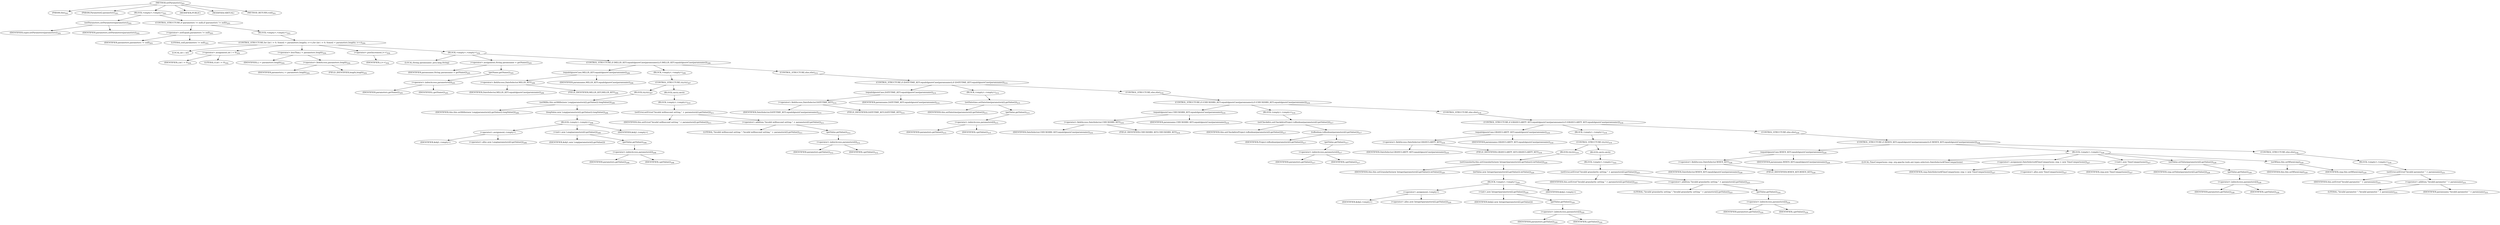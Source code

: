 digraph "setParameters" {  
"287" [label = <(METHOD,setParameters)<SUB>201</SUB>> ]
"19" [label = <(PARAM,this)<SUB>201</SUB>> ]
"288" [label = <(PARAM,Parameter[] parameters)<SUB>201</SUB>> ]
"289" [label = <(BLOCK,&lt;empty&gt;,&lt;empty&gt;)<SUB>201</SUB>> ]
"290" [label = <(setParameters,setParameters(parameters))<SUB>202</SUB>> ]
"291" [label = <(IDENTIFIER,super,setParameters(parameters))<SUB>202</SUB>> ]
"292" [label = <(IDENTIFIER,parameters,setParameters(parameters))<SUB>202</SUB>> ]
"293" [label = <(CONTROL_STRUCTURE,if (parameters != null),if (parameters != null))<SUB>203</SUB>> ]
"294" [label = <(&lt;operator&gt;.notEquals,parameters != null)<SUB>203</SUB>> ]
"295" [label = <(IDENTIFIER,parameters,parameters != null)<SUB>203</SUB>> ]
"296" [label = <(LITERAL,null,parameters != null)<SUB>203</SUB>> ]
"297" [label = <(BLOCK,&lt;empty&gt;,&lt;empty&gt;)<SUB>203</SUB>> ]
"298" [label = <(CONTROL_STRUCTURE,for (int i = 0; Some(i &lt; parameters.length); i++),for (int i = 0; Some(i &lt; parameters.length); i++))<SUB>204</SUB>> ]
"299" [label = <(LOCAL,int i: int)> ]
"300" [label = <(&lt;operator&gt;.assignment,int i = 0)<SUB>204</SUB>> ]
"301" [label = <(IDENTIFIER,i,int i = 0)<SUB>204</SUB>> ]
"302" [label = <(LITERAL,0,int i = 0)<SUB>204</SUB>> ]
"303" [label = <(&lt;operator&gt;.lessThan,i &lt; parameters.length)<SUB>204</SUB>> ]
"304" [label = <(IDENTIFIER,i,i &lt; parameters.length)<SUB>204</SUB>> ]
"305" [label = <(&lt;operator&gt;.fieldAccess,parameters.length)<SUB>204</SUB>> ]
"306" [label = <(IDENTIFIER,parameters,i &lt; parameters.length)<SUB>204</SUB>> ]
"307" [label = <(FIELD_IDENTIFIER,length,length)<SUB>204</SUB>> ]
"308" [label = <(&lt;operator&gt;.postIncrement,i++)<SUB>204</SUB>> ]
"309" [label = <(IDENTIFIER,i,i++)<SUB>204</SUB>> ]
"310" [label = <(BLOCK,&lt;empty&gt;,&lt;empty&gt;)<SUB>204</SUB>> ]
"311" [label = <(LOCAL,String paramname: java.lang.String)> ]
"312" [label = <(&lt;operator&gt;.assignment,String paramname = getName())<SUB>205</SUB>> ]
"313" [label = <(IDENTIFIER,paramname,String paramname = getName())<SUB>205</SUB>> ]
"314" [label = <(getName,getName())<SUB>205</SUB>> ]
"315" [label = <(&lt;operator&gt;.indexAccess,parameters[i])<SUB>205</SUB>> ]
"316" [label = <(IDENTIFIER,parameters,getName())<SUB>205</SUB>> ]
"317" [label = <(IDENTIFIER,i,getName())<SUB>205</SUB>> ]
"318" [label = <(CONTROL_STRUCTURE,if (MILLIS_KEY.equalsIgnoreCase(paramname)),if (MILLIS_KEY.equalsIgnoreCase(paramname)))<SUB>206</SUB>> ]
"319" [label = <(equalsIgnoreCase,MILLIS_KEY.equalsIgnoreCase(paramname))<SUB>206</SUB>> ]
"320" [label = <(&lt;operator&gt;.fieldAccess,DateSelector.MILLIS_KEY)<SUB>206</SUB>> ]
"321" [label = <(IDENTIFIER,DateSelector,MILLIS_KEY.equalsIgnoreCase(paramname))<SUB>206</SUB>> ]
"322" [label = <(FIELD_IDENTIFIER,MILLIS_KEY,MILLIS_KEY)<SUB>206</SUB>> ]
"323" [label = <(IDENTIFIER,paramname,MILLIS_KEY.equalsIgnoreCase(paramname))<SUB>206</SUB>> ]
"324" [label = <(BLOCK,&lt;empty&gt;,&lt;empty&gt;)<SUB>206</SUB>> ]
"325" [label = <(CONTROL_STRUCTURE,try,try)<SUB>207</SUB>> ]
"326" [label = <(BLOCK,try,try)<SUB>207</SUB>> ]
"327" [label = <(setMillis,this.setMillis(new Long(parameters[i].getValue()).longValue()))<SUB>208</SUB>> ]
"18" [label = <(IDENTIFIER,this,this.setMillis(new Long(parameters[i].getValue()).longValue()))<SUB>208</SUB>> ]
"328" [label = <(longValue,new Long(parameters[i].getValue()).longValue())<SUB>208</SUB>> ]
"329" [label = <(BLOCK,&lt;empty&gt;,&lt;empty&gt;)<SUB>208</SUB>> ]
"330" [label = <(&lt;operator&gt;.assignment,&lt;empty&gt;)> ]
"331" [label = <(IDENTIFIER,$obj1,&lt;empty&gt;)> ]
"332" [label = <(&lt;operator&gt;.alloc,new Long(parameters[i].getValue()))<SUB>208</SUB>> ]
"333" [label = <(&lt;init&gt;,new Long(parameters[i].getValue()))<SUB>208</SUB>> ]
"334" [label = <(IDENTIFIER,$obj1,new Long(parameters[i].getValue()))> ]
"335" [label = <(getValue,getValue())<SUB>208</SUB>> ]
"336" [label = <(&lt;operator&gt;.indexAccess,parameters[i])<SUB>208</SUB>> ]
"337" [label = <(IDENTIFIER,parameters,getValue())<SUB>208</SUB>> ]
"338" [label = <(IDENTIFIER,i,getValue())<SUB>208</SUB>> ]
"339" [label = <(IDENTIFIER,$obj1,&lt;empty&gt;)> ]
"340" [label = <(BLOCK,catch,catch)> ]
"341" [label = <(BLOCK,&lt;empty&gt;,&lt;empty&gt;)<SUB>210</SUB>> ]
"342" [label = <(setError,setError(&quot;Invalid millisecond setting &quot; + parameters[i].getValue()))<SUB>211</SUB>> ]
"20" [label = <(IDENTIFIER,this,setError(&quot;Invalid millisecond setting &quot; + parameters[i].getValue()))<SUB>211</SUB>> ]
"343" [label = <(&lt;operator&gt;.addition,&quot;Invalid millisecond setting &quot; + parameters[i].getValue())<SUB>211</SUB>> ]
"344" [label = <(LITERAL,&quot;Invalid millisecond setting &quot;,&quot;Invalid millisecond setting &quot; + parameters[i].getValue())<SUB>211</SUB>> ]
"345" [label = <(getValue,getValue())<SUB>212</SUB>> ]
"346" [label = <(&lt;operator&gt;.indexAccess,parameters[i])<SUB>212</SUB>> ]
"347" [label = <(IDENTIFIER,parameters,getValue())<SUB>212</SUB>> ]
"348" [label = <(IDENTIFIER,i,getValue())<SUB>212</SUB>> ]
"349" [label = <(CONTROL_STRUCTURE,else,else)<SUB>214</SUB>> ]
"350" [label = <(CONTROL_STRUCTURE,if (DATETIME_KEY.equalsIgnoreCase(paramname)),if (DATETIME_KEY.equalsIgnoreCase(paramname)))<SUB>214</SUB>> ]
"351" [label = <(equalsIgnoreCase,DATETIME_KEY.equalsIgnoreCase(paramname))<SUB>214</SUB>> ]
"352" [label = <(&lt;operator&gt;.fieldAccess,DateSelector.DATETIME_KEY)<SUB>214</SUB>> ]
"353" [label = <(IDENTIFIER,DateSelector,DATETIME_KEY.equalsIgnoreCase(paramname))<SUB>214</SUB>> ]
"354" [label = <(FIELD_IDENTIFIER,DATETIME_KEY,DATETIME_KEY)<SUB>214</SUB>> ]
"355" [label = <(IDENTIFIER,paramname,DATETIME_KEY.equalsIgnoreCase(paramname))<SUB>214</SUB>> ]
"356" [label = <(BLOCK,&lt;empty&gt;,&lt;empty&gt;)<SUB>214</SUB>> ]
"357" [label = <(setDatetime,setDatetime(parameters[i].getValue()))<SUB>215</SUB>> ]
"21" [label = <(IDENTIFIER,this,setDatetime(parameters[i].getValue()))<SUB>215</SUB>> ]
"358" [label = <(getValue,getValue())<SUB>215</SUB>> ]
"359" [label = <(&lt;operator&gt;.indexAccess,parameters[i])<SUB>215</SUB>> ]
"360" [label = <(IDENTIFIER,parameters,getValue())<SUB>215</SUB>> ]
"361" [label = <(IDENTIFIER,i,getValue())<SUB>215</SUB>> ]
"362" [label = <(CONTROL_STRUCTURE,else,else)<SUB>216</SUB>> ]
"363" [label = <(CONTROL_STRUCTURE,if (CHECKDIRS_KEY.equalsIgnoreCase(paramname)),if (CHECKDIRS_KEY.equalsIgnoreCase(paramname)))<SUB>216</SUB>> ]
"364" [label = <(equalsIgnoreCase,CHECKDIRS_KEY.equalsIgnoreCase(paramname))<SUB>216</SUB>> ]
"365" [label = <(&lt;operator&gt;.fieldAccess,DateSelector.CHECKDIRS_KEY)<SUB>216</SUB>> ]
"366" [label = <(IDENTIFIER,DateSelector,CHECKDIRS_KEY.equalsIgnoreCase(paramname))<SUB>216</SUB>> ]
"367" [label = <(FIELD_IDENTIFIER,CHECKDIRS_KEY,CHECKDIRS_KEY)<SUB>216</SUB>> ]
"368" [label = <(IDENTIFIER,paramname,CHECKDIRS_KEY.equalsIgnoreCase(paramname))<SUB>216</SUB>> ]
"369" [label = <(BLOCK,&lt;empty&gt;,&lt;empty&gt;)<SUB>216</SUB>> ]
"370" [label = <(setCheckdirs,setCheckdirs(Project.toBoolean(parameters[i].getValue())))<SUB>217</SUB>> ]
"22" [label = <(IDENTIFIER,this,setCheckdirs(Project.toBoolean(parameters[i].getValue())))<SUB>217</SUB>> ]
"371" [label = <(toBoolean,toBoolean(parameters[i].getValue()))<SUB>217</SUB>> ]
"372" [label = <(IDENTIFIER,Project,toBoolean(parameters[i].getValue()))<SUB>217</SUB>> ]
"373" [label = <(getValue,getValue())<SUB>217</SUB>> ]
"374" [label = <(&lt;operator&gt;.indexAccess,parameters[i])<SUB>217</SUB>> ]
"375" [label = <(IDENTIFIER,parameters,getValue())<SUB>217</SUB>> ]
"376" [label = <(IDENTIFIER,i,getValue())<SUB>217</SUB>> ]
"377" [label = <(CONTROL_STRUCTURE,else,else)<SUB>218</SUB>> ]
"378" [label = <(CONTROL_STRUCTURE,if (GRANULARITY_KEY.equalsIgnoreCase(paramname)),if (GRANULARITY_KEY.equalsIgnoreCase(paramname)))<SUB>218</SUB>> ]
"379" [label = <(equalsIgnoreCase,GRANULARITY_KEY.equalsIgnoreCase(paramname))<SUB>218</SUB>> ]
"380" [label = <(&lt;operator&gt;.fieldAccess,DateSelector.GRANULARITY_KEY)<SUB>218</SUB>> ]
"381" [label = <(IDENTIFIER,DateSelector,GRANULARITY_KEY.equalsIgnoreCase(paramname))<SUB>218</SUB>> ]
"382" [label = <(FIELD_IDENTIFIER,GRANULARITY_KEY,GRANULARITY_KEY)<SUB>218</SUB>> ]
"383" [label = <(IDENTIFIER,paramname,GRANULARITY_KEY.equalsIgnoreCase(paramname))<SUB>218</SUB>> ]
"384" [label = <(BLOCK,&lt;empty&gt;,&lt;empty&gt;)<SUB>218</SUB>> ]
"385" [label = <(CONTROL_STRUCTURE,try,try)<SUB>219</SUB>> ]
"386" [label = <(BLOCK,try,try)<SUB>219</SUB>> ]
"387" [label = <(setGranularity,this.setGranularity(new Integer(parameters[i].getValue()).intValue()))<SUB>220</SUB>> ]
"23" [label = <(IDENTIFIER,this,this.setGranularity(new Integer(parameters[i].getValue()).intValue()))<SUB>220</SUB>> ]
"388" [label = <(intValue,new Integer(parameters[i].getValue()).intValue())<SUB>220</SUB>> ]
"389" [label = <(BLOCK,&lt;empty&gt;,&lt;empty&gt;)<SUB>220</SUB>> ]
"390" [label = <(&lt;operator&gt;.assignment,&lt;empty&gt;)> ]
"391" [label = <(IDENTIFIER,$obj2,&lt;empty&gt;)> ]
"392" [label = <(&lt;operator&gt;.alloc,new Integer(parameters[i].getValue()))<SUB>220</SUB>> ]
"393" [label = <(&lt;init&gt;,new Integer(parameters[i].getValue()))<SUB>220</SUB>> ]
"394" [label = <(IDENTIFIER,$obj2,new Integer(parameters[i].getValue()))> ]
"395" [label = <(getValue,getValue())<SUB>220</SUB>> ]
"396" [label = <(&lt;operator&gt;.indexAccess,parameters[i])<SUB>220</SUB>> ]
"397" [label = <(IDENTIFIER,parameters,getValue())<SUB>220</SUB>> ]
"398" [label = <(IDENTIFIER,i,getValue())<SUB>220</SUB>> ]
"399" [label = <(IDENTIFIER,$obj2,&lt;empty&gt;)> ]
"400" [label = <(BLOCK,catch,catch)> ]
"401" [label = <(BLOCK,&lt;empty&gt;,&lt;empty&gt;)<SUB>222</SUB>> ]
"402" [label = <(setError,setError(&quot;Invalid granularity setting &quot; + parameters[i].getValue()))<SUB>223</SUB>> ]
"24" [label = <(IDENTIFIER,this,setError(&quot;Invalid granularity setting &quot; + parameters[i].getValue()))<SUB>223</SUB>> ]
"403" [label = <(&lt;operator&gt;.addition,&quot;Invalid granularity setting &quot; + parameters[i].getValue())<SUB>223</SUB>> ]
"404" [label = <(LITERAL,&quot;Invalid granularity setting &quot;,&quot;Invalid granularity setting &quot; + parameters[i].getValue())<SUB>223</SUB>> ]
"405" [label = <(getValue,getValue())<SUB>224</SUB>> ]
"406" [label = <(&lt;operator&gt;.indexAccess,parameters[i])<SUB>224</SUB>> ]
"407" [label = <(IDENTIFIER,parameters,getValue())<SUB>224</SUB>> ]
"408" [label = <(IDENTIFIER,i,getValue())<SUB>224</SUB>> ]
"409" [label = <(CONTROL_STRUCTURE,else,else)<SUB>226</SUB>> ]
"410" [label = <(CONTROL_STRUCTURE,if (WHEN_KEY.equalsIgnoreCase(paramname)),if (WHEN_KEY.equalsIgnoreCase(paramname)))<SUB>226</SUB>> ]
"411" [label = <(equalsIgnoreCase,WHEN_KEY.equalsIgnoreCase(paramname))<SUB>226</SUB>> ]
"412" [label = <(&lt;operator&gt;.fieldAccess,DateSelector.WHEN_KEY)<SUB>226</SUB>> ]
"413" [label = <(IDENTIFIER,DateSelector,WHEN_KEY.equalsIgnoreCase(paramname))<SUB>226</SUB>> ]
"414" [label = <(FIELD_IDENTIFIER,WHEN_KEY,WHEN_KEY)<SUB>226</SUB>> ]
"415" [label = <(IDENTIFIER,paramname,WHEN_KEY.equalsIgnoreCase(paramname))<SUB>226</SUB>> ]
"416" [label = <(BLOCK,&lt;empty&gt;,&lt;empty&gt;)<SUB>226</SUB>> ]
"26" [label = <(LOCAL,TimeComparisons cmp: org.apache.tools.ant.types.selectors.DateSelector$TimeComparisons)> ]
"417" [label = <(&lt;operator&gt;.assignment,DateSelector$TimeComparisons cmp = new TimeComparisons())<SUB>227</SUB>> ]
"418" [label = <(IDENTIFIER,cmp,DateSelector$TimeComparisons cmp = new TimeComparisons())<SUB>227</SUB>> ]
"419" [label = <(&lt;operator&gt;.alloc,new TimeComparisons())<SUB>227</SUB>> ]
"420" [label = <(&lt;init&gt;,new TimeComparisons())<SUB>227</SUB>> ]
"25" [label = <(IDENTIFIER,cmp,new TimeComparisons())<SUB>227</SUB>> ]
"421" [label = <(setValue,setValue(parameters[i].getValue()))<SUB>228</SUB>> ]
"422" [label = <(IDENTIFIER,cmp,setValue(parameters[i].getValue()))<SUB>228</SUB>> ]
"423" [label = <(getValue,getValue())<SUB>228</SUB>> ]
"424" [label = <(&lt;operator&gt;.indexAccess,parameters[i])<SUB>228</SUB>> ]
"425" [label = <(IDENTIFIER,parameters,getValue())<SUB>228</SUB>> ]
"426" [label = <(IDENTIFIER,i,getValue())<SUB>228</SUB>> ]
"427" [label = <(setWhen,this.setWhen(cmp))<SUB>229</SUB>> ]
"27" [label = <(IDENTIFIER,this,this.setWhen(cmp))<SUB>229</SUB>> ]
"428" [label = <(IDENTIFIER,cmp,this.setWhen(cmp))<SUB>229</SUB>> ]
"429" [label = <(CONTROL_STRUCTURE,else,else)<SUB>230</SUB>> ]
"430" [label = <(BLOCK,&lt;empty&gt;,&lt;empty&gt;)<SUB>230</SUB>> ]
"431" [label = <(setError,setError(&quot;Invalid parameter &quot; + paramname))<SUB>231</SUB>> ]
"28" [label = <(IDENTIFIER,this,setError(&quot;Invalid parameter &quot; + paramname))<SUB>231</SUB>> ]
"432" [label = <(&lt;operator&gt;.addition,&quot;Invalid parameter &quot; + paramname)<SUB>231</SUB>> ]
"433" [label = <(LITERAL,&quot;Invalid parameter &quot;,&quot;Invalid parameter &quot; + paramname)<SUB>231</SUB>> ]
"434" [label = <(IDENTIFIER,paramname,&quot;Invalid parameter &quot; + paramname)<SUB>231</SUB>> ]
"435" [label = <(MODIFIER,PUBLIC)> ]
"436" [label = <(MODIFIER,VIRTUAL)> ]
"437" [label = <(METHOD_RETURN,void)<SUB>201</SUB>> ]
  "287" -> "19" 
  "287" -> "288" 
  "287" -> "289" 
  "287" -> "435" 
  "287" -> "436" 
  "287" -> "437" 
  "289" -> "290" 
  "289" -> "293" 
  "290" -> "291" 
  "290" -> "292" 
  "293" -> "294" 
  "293" -> "297" 
  "294" -> "295" 
  "294" -> "296" 
  "297" -> "298" 
  "298" -> "299" 
  "298" -> "300" 
  "298" -> "303" 
  "298" -> "308" 
  "298" -> "310" 
  "300" -> "301" 
  "300" -> "302" 
  "303" -> "304" 
  "303" -> "305" 
  "305" -> "306" 
  "305" -> "307" 
  "308" -> "309" 
  "310" -> "311" 
  "310" -> "312" 
  "310" -> "318" 
  "312" -> "313" 
  "312" -> "314" 
  "314" -> "315" 
  "315" -> "316" 
  "315" -> "317" 
  "318" -> "319" 
  "318" -> "324" 
  "318" -> "349" 
  "319" -> "320" 
  "319" -> "323" 
  "320" -> "321" 
  "320" -> "322" 
  "324" -> "325" 
  "325" -> "326" 
  "325" -> "340" 
  "326" -> "327" 
  "327" -> "18" 
  "327" -> "328" 
  "328" -> "329" 
  "329" -> "330" 
  "329" -> "333" 
  "329" -> "339" 
  "330" -> "331" 
  "330" -> "332" 
  "333" -> "334" 
  "333" -> "335" 
  "335" -> "336" 
  "336" -> "337" 
  "336" -> "338" 
  "340" -> "341" 
  "341" -> "342" 
  "342" -> "20" 
  "342" -> "343" 
  "343" -> "344" 
  "343" -> "345" 
  "345" -> "346" 
  "346" -> "347" 
  "346" -> "348" 
  "349" -> "350" 
  "350" -> "351" 
  "350" -> "356" 
  "350" -> "362" 
  "351" -> "352" 
  "351" -> "355" 
  "352" -> "353" 
  "352" -> "354" 
  "356" -> "357" 
  "357" -> "21" 
  "357" -> "358" 
  "358" -> "359" 
  "359" -> "360" 
  "359" -> "361" 
  "362" -> "363" 
  "363" -> "364" 
  "363" -> "369" 
  "363" -> "377" 
  "364" -> "365" 
  "364" -> "368" 
  "365" -> "366" 
  "365" -> "367" 
  "369" -> "370" 
  "370" -> "22" 
  "370" -> "371" 
  "371" -> "372" 
  "371" -> "373" 
  "373" -> "374" 
  "374" -> "375" 
  "374" -> "376" 
  "377" -> "378" 
  "378" -> "379" 
  "378" -> "384" 
  "378" -> "409" 
  "379" -> "380" 
  "379" -> "383" 
  "380" -> "381" 
  "380" -> "382" 
  "384" -> "385" 
  "385" -> "386" 
  "385" -> "400" 
  "386" -> "387" 
  "387" -> "23" 
  "387" -> "388" 
  "388" -> "389" 
  "389" -> "390" 
  "389" -> "393" 
  "389" -> "399" 
  "390" -> "391" 
  "390" -> "392" 
  "393" -> "394" 
  "393" -> "395" 
  "395" -> "396" 
  "396" -> "397" 
  "396" -> "398" 
  "400" -> "401" 
  "401" -> "402" 
  "402" -> "24" 
  "402" -> "403" 
  "403" -> "404" 
  "403" -> "405" 
  "405" -> "406" 
  "406" -> "407" 
  "406" -> "408" 
  "409" -> "410" 
  "410" -> "411" 
  "410" -> "416" 
  "410" -> "429" 
  "411" -> "412" 
  "411" -> "415" 
  "412" -> "413" 
  "412" -> "414" 
  "416" -> "26" 
  "416" -> "417" 
  "416" -> "420" 
  "416" -> "421" 
  "416" -> "427" 
  "417" -> "418" 
  "417" -> "419" 
  "420" -> "25" 
  "421" -> "422" 
  "421" -> "423" 
  "423" -> "424" 
  "424" -> "425" 
  "424" -> "426" 
  "427" -> "27" 
  "427" -> "428" 
  "429" -> "430" 
  "430" -> "431" 
  "431" -> "28" 
  "431" -> "432" 
  "432" -> "433" 
  "432" -> "434" 
}
